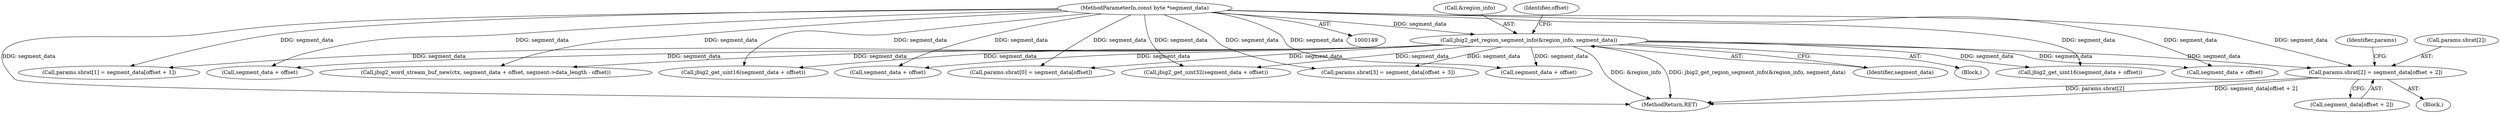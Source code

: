 digraph "0_ghostscript_e698d5c11d27212aa1098bc5b1673a3378563092_19@array" {
"1000408" [label="(Call,params.sbrat[2] = segment_data[offset + 2])"];
"1000152" [label="(MethodParameterIn,const byte *segment_data)"];
"1000211" [label="(Call,jbig2_get_region_segment_info(&region_info, segment_data))"];
"1000397" [label="(Call,params.sbrat[1] = segment_data[offset + 1])"];
"1001328" [label="(Call,segment_data + offset)"];
"1001768" [label="(MethodReturn,RET)"];
"1001326" [label="(Call,jbig2_word_stream_buf_new(ctx, segment_data + offset, segment->data_length - offset))"];
"1000388" [label="(Call,params.sbrat[0] = segment_data[offset])"];
"1000414" [label="(Call,segment_data[offset + 2])"];
"1000152" [label="(MethodParameterIn,const byte *segment_data)"];
"1000437" [label="(Call,jbig2_get_uint32(segment_data + offset))"];
"1000214" [label="(Identifier,segment_data)"];
"1000387" [label="(Block,)"];
"1000419" [label="(Call,params.sbrat[3] = segment_data[offset + 3])"];
"1000408" [label="(Call,params.sbrat[2] = segment_data[offset + 2])"];
"1000221" [label="(Call,segment_data + offset)"];
"1000358" [label="(Call,jbig2_get_uint16(segment_data + offset))"];
"1000212" [label="(Call,&region_info)"];
"1000153" [label="(Block,)"];
"1000438" [label="(Call,segment_data + offset)"];
"1000216" [label="(Identifier,offset)"];
"1000220" [label="(Call,jbig2_get_uint16(segment_data + offset))"];
"1000359" [label="(Call,segment_data + offset)"];
"1000409" [label="(Call,params.sbrat[2])"];
"1000422" [label="(Identifier,params)"];
"1000211" [label="(Call,jbig2_get_region_segment_info(&region_info, segment_data))"];
"1000408" -> "1000387"  [label="AST: "];
"1000408" -> "1000414"  [label="CFG: "];
"1000409" -> "1000408"  [label="AST: "];
"1000414" -> "1000408"  [label="AST: "];
"1000422" -> "1000408"  [label="CFG: "];
"1000408" -> "1001768"  [label="DDG: params.sbrat[2]"];
"1000408" -> "1001768"  [label="DDG: segment_data[offset + 2]"];
"1000152" -> "1000408"  [label="DDG: segment_data"];
"1000211" -> "1000408"  [label="DDG: segment_data"];
"1000152" -> "1000149"  [label="AST: "];
"1000152" -> "1001768"  [label="DDG: segment_data"];
"1000152" -> "1000211"  [label="DDG: segment_data"];
"1000152" -> "1000220"  [label="DDG: segment_data"];
"1000152" -> "1000221"  [label="DDG: segment_data"];
"1000152" -> "1000358"  [label="DDG: segment_data"];
"1000152" -> "1000359"  [label="DDG: segment_data"];
"1000152" -> "1000388"  [label="DDG: segment_data"];
"1000152" -> "1000397"  [label="DDG: segment_data"];
"1000152" -> "1000419"  [label="DDG: segment_data"];
"1000152" -> "1000437"  [label="DDG: segment_data"];
"1000152" -> "1000438"  [label="DDG: segment_data"];
"1000152" -> "1001326"  [label="DDG: segment_data"];
"1000152" -> "1001328"  [label="DDG: segment_data"];
"1000211" -> "1000153"  [label="AST: "];
"1000211" -> "1000214"  [label="CFG: "];
"1000212" -> "1000211"  [label="AST: "];
"1000214" -> "1000211"  [label="AST: "];
"1000216" -> "1000211"  [label="CFG: "];
"1000211" -> "1001768"  [label="DDG: &region_info"];
"1000211" -> "1001768"  [label="DDG: jbig2_get_region_segment_info(&region_info, segment_data)"];
"1000211" -> "1000220"  [label="DDG: segment_data"];
"1000211" -> "1000221"  [label="DDG: segment_data"];
"1000211" -> "1000358"  [label="DDG: segment_data"];
"1000211" -> "1000359"  [label="DDG: segment_data"];
"1000211" -> "1000388"  [label="DDG: segment_data"];
"1000211" -> "1000397"  [label="DDG: segment_data"];
"1000211" -> "1000419"  [label="DDG: segment_data"];
"1000211" -> "1000437"  [label="DDG: segment_data"];
"1000211" -> "1000438"  [label="DDG: segment_data"];
"1000211" -> "1001326"  [label="DDG: segment_data"];
"1000211" -> "1001328"  [label="DDG: segment_data"];
}
